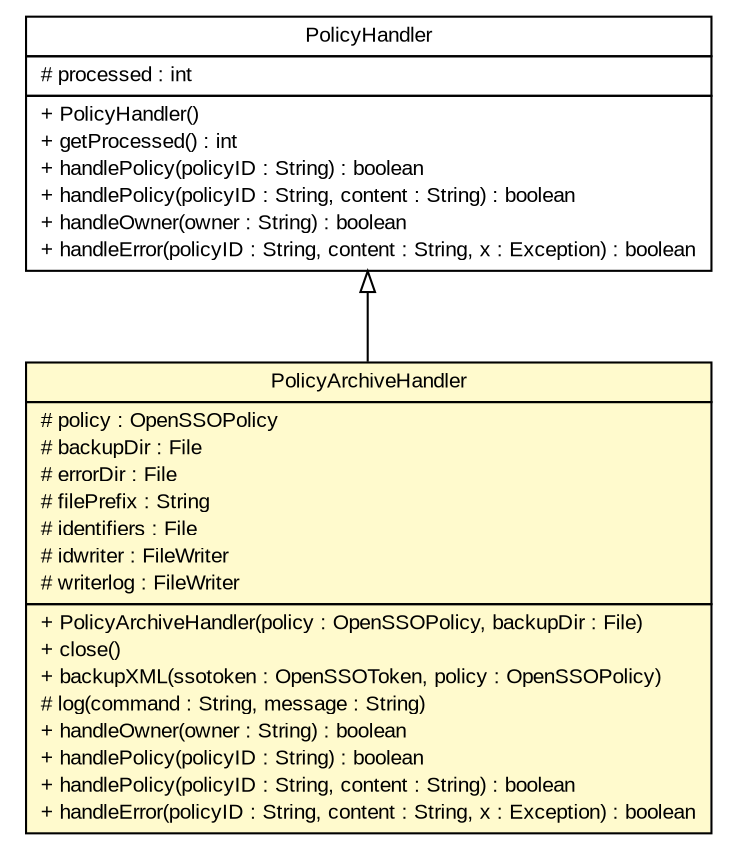 #!/usr/local/bin/dot
#
# Class diagram 
# Generated by UmlGraph version 4.6 (http://www.spinellis.gr/sw/umlgraph)
#

digraph G {
	edge [fontname="arial",fontsize=10,labelfontname="arial",labelfontsize=10];
	node [fontname="arial",fontsize=10,shape=plaintext];
	// org.opentox.aa.policy.PolicyHandler
	c754 [label=<<table border="0" cellborder="1" cellspacing="0" cellpadding="2" port="p" href="./PolicyHandler.html">
		<tr><td><table border="0" cellspacing="0" cellpadding="1">
			<tr><td> PolicyHandler </td></tr>
		</table></td></tr>
		<tr><td><table border="0" cellspacing="0" cellpadding="1">
			<tr><td align="left"> # processed : int </td></tr>
		</table></td></tr>
		<tr><td><table border="0" cellspacing="0" cellpadding="1">
			<tr><td align="left"> + PolicyHandler() </td></tr>
			<tr><td align="left"> + getProcessed() : int </td></tr>
			<tr><td align="left"> + handlePolicy(policyID : String) : boolean </td></tr>
			<tr><td align="left"> + handlePolicy(policyID : String, content : String) : boolean </td></tr>
			<tr><td align="left"> + handleOwner(owner : String) : boolean </td></tr>
			<tr><td align="left"> + handleError(policyID : String, content : String, x : Exception) : boolean </td></tr>
		</table></td></tr>
		</table>>, fontname="arial", fontcolor="black", fontsize=10.0];
	// org.opentox.aa.policy.PolicyArchiveHandler
	c755 [label=<<table border="0" cellborder="1" cellspacing="0" cellpadding="2" port="p" bgcolor="lemonChiffon" href="./PolicyArchiveHandler.html">
		<tr><td><table border="0" cellspacing="0" cellpadding="1">
			<tr><td> PolicyArchiveHandler </td></tr>
		</table></td></tr>
		<tr><td><table border="0" cellspacing="0" cellpadding="1">
			<tr><td align="left"> # policy : OpenSSOPolicy </td></tr>
			<tr><td align="left"> # backupDir : File </td></tr>
			<tr><td align="left"> # errorDir : File </td></tr>
			<tr><td align="left"> # filePrefix : String </td></tr>
			<tr><td align="left"> # identifiers : File </td></tr>
			<tr><td align="left"> # idwriter : FileWriter </td></tr>
			<tr><td align="left"> # writerlog : FileWriter </td></tr>
		</table></td></tr>
		<tr><td><table border="0" cellspacing="0" cellpadding="1">
			<tr><td align="left"> + PolicyArchiveHandler(policy : OpenSSOPolicy, backupDir : File) </td></tr>
			<tr><td align="left"> + close() </td></tr>
			<tr><td align="left"> + backupXML(ssotoken : OpenSSOToken, policy : OpenSSOPolicy) </td></tr>
			<tr><td align="left"> # log(command : String, message : String) </td></tr>
			<tr><td align="left"> + handleOwner(owner : String) : boolean </td></tr>
			<tr><td align="left"> + handlePolicy(policyID : String) : boolean </td></tr>
			<tr><td align="left"> + handlePolicy(policyID : String, content : String) : boolean </td></tr>
			<tr><td align="left"> + handleError(policyID : String, content : String, x : Exception) : boolean </td></tr>
		</table></td></tr>
		</table>>, fontname="arial", fontcolor="black", fontsize=10.0];
	//org.opentox.aa.policy.PolicyArchiveHandler extends org.opentox.aa.policy.PolicyHandler
	c754:p -> c755:p [dir=back,arrowtail=empty];
}

